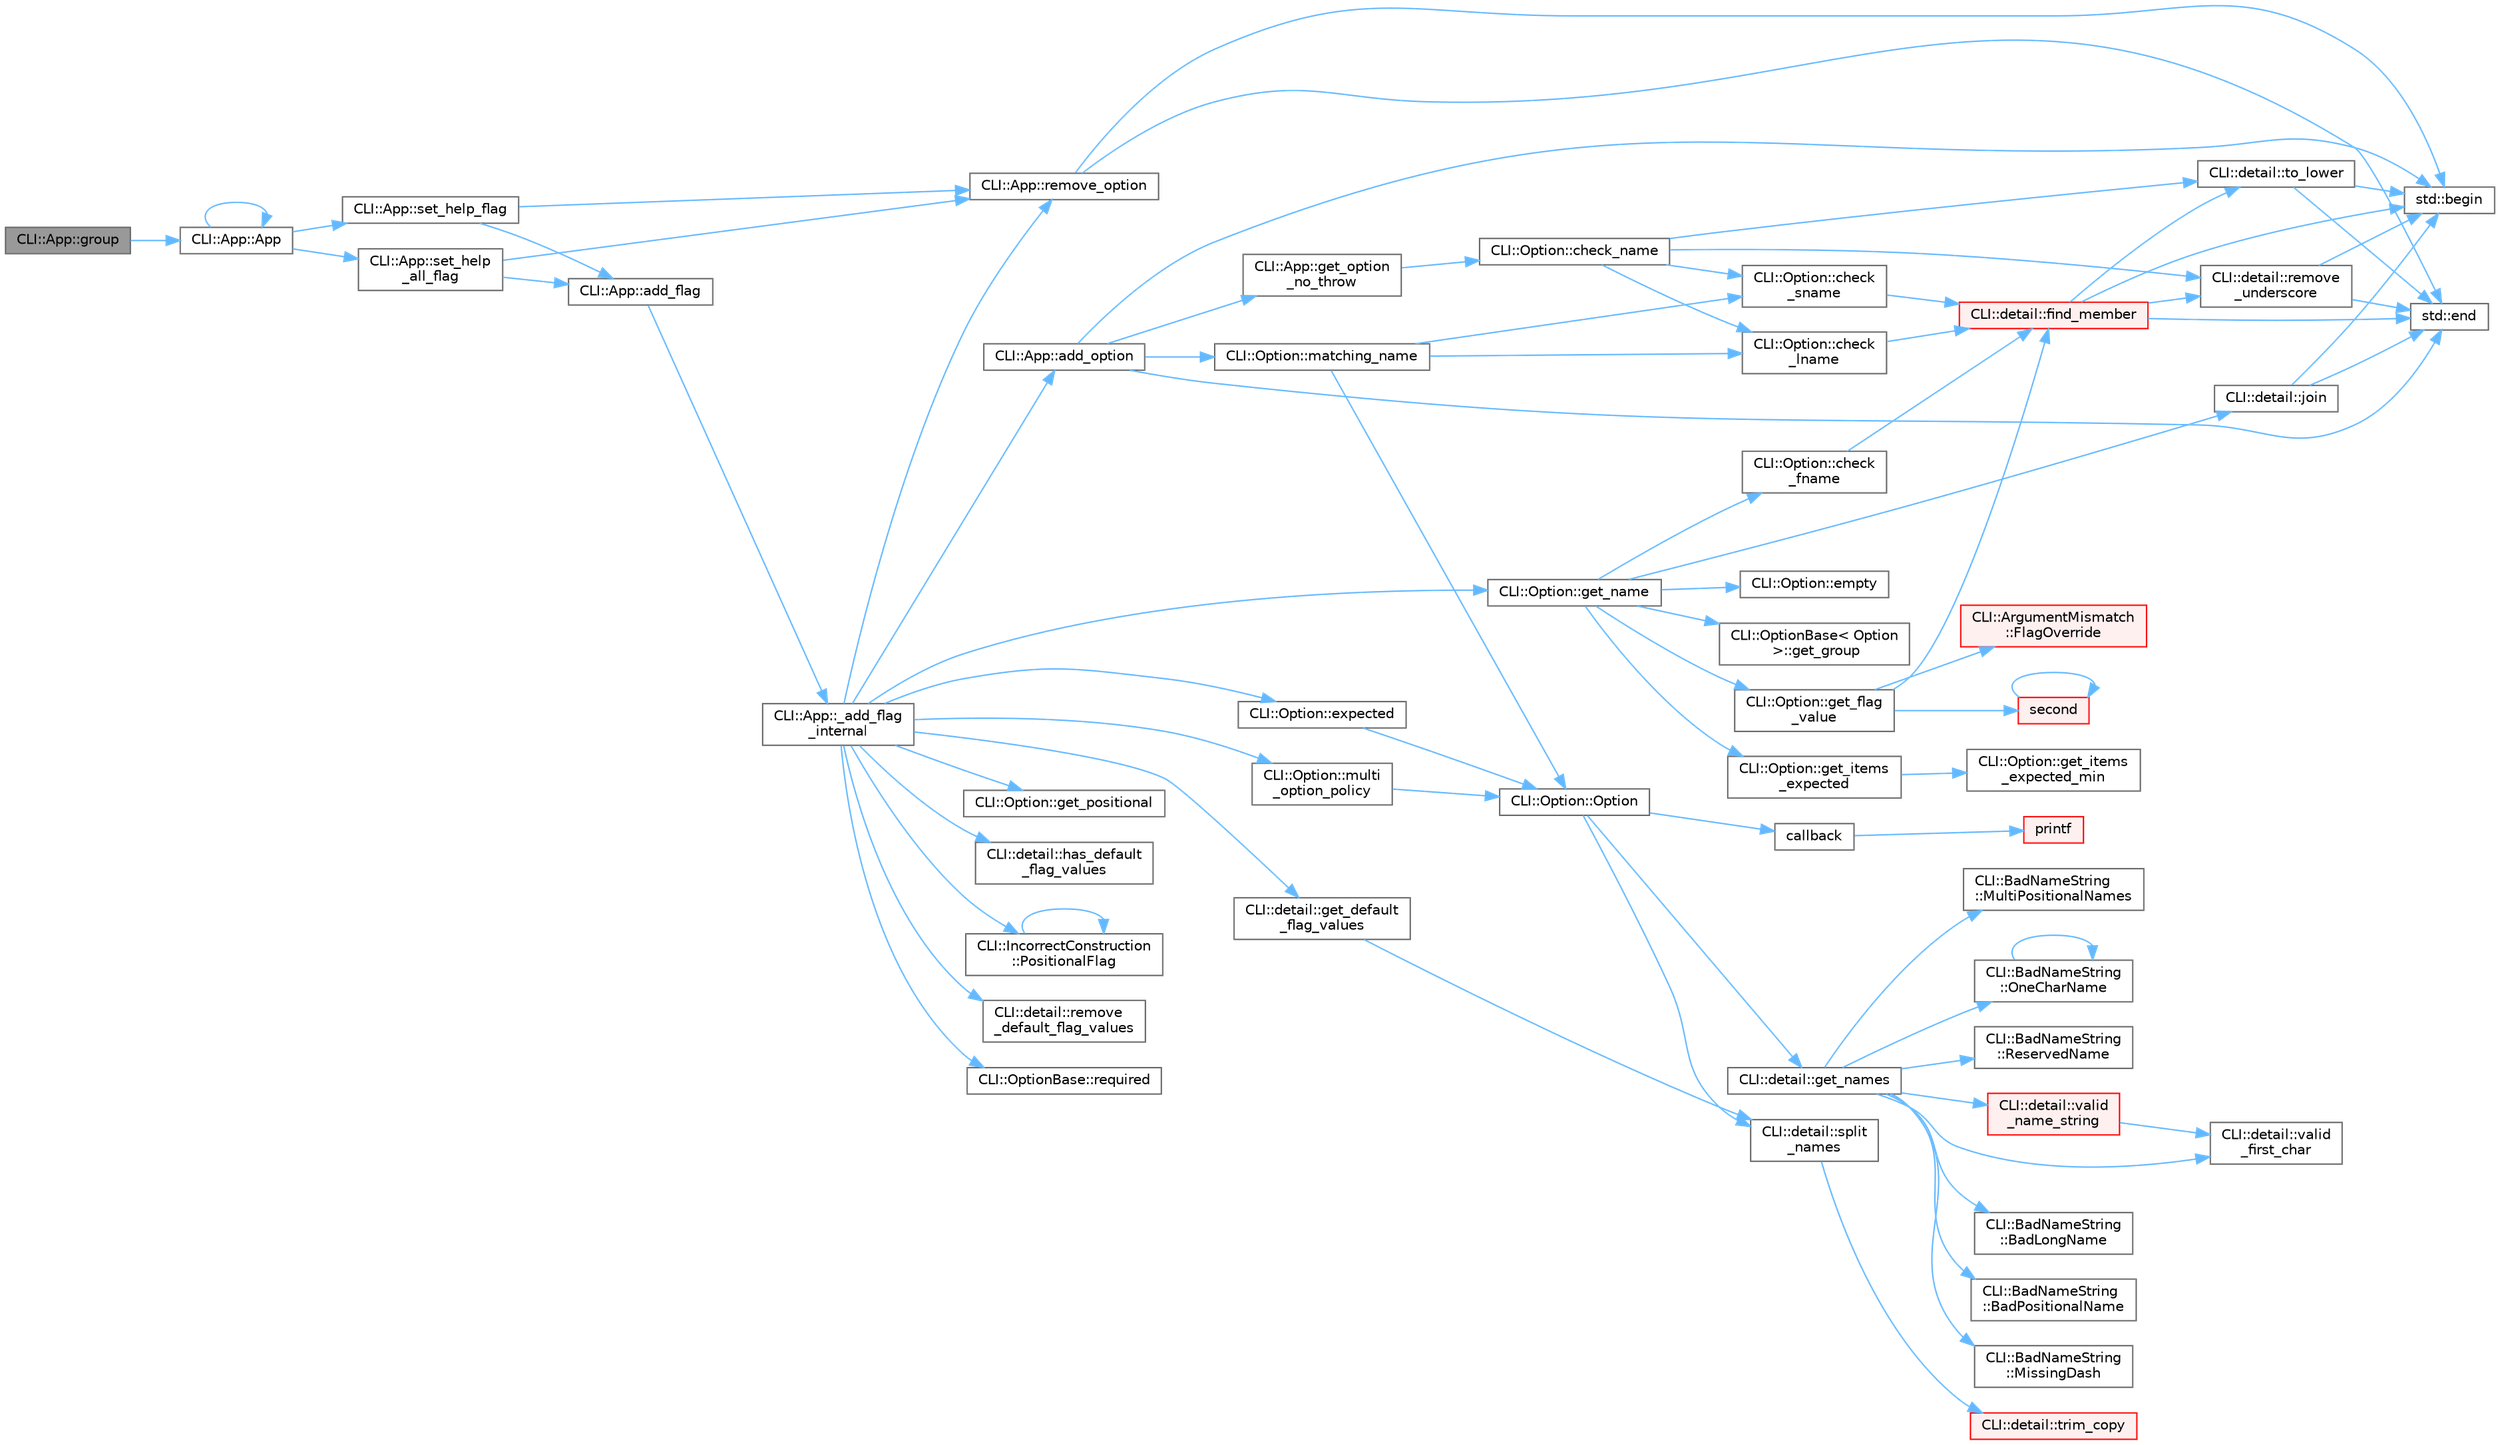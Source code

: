 digraph "CLI::App::group"
{
 // LATEX_PDF_SIZE
  bgcolor="transparent";
  edge [fontname=Helvetica,fontsize=10,labelfontname=Helvetica,labelfontsize=10];
  node [fontname=Helvetica,fontsize=10,shape=box,height=0.2,width=0.4];
  rankdir="LR";
  Node1 [id="Node000001",label="CLI::App::group",height=0.2,width=0.4,color="gray40", fillcolor="grey60", style="filled", fontcolor="black",tooltip="Changes the group membership"];
  Node1 -> Node2 [id="edge1_Node000001_Node000002",color="steelblue1",style="solid",tooltip=" "];
  Node2 [id="Node000002",label="CLI::App::App",height=0.2,width=0.4,color="grey40", fillcolor="white", style="filled",URL="$class_c_l_i_1_1_app.html#a8f5ebc36dcdff351cce50e3d3b89974f",tooltip="Special private constructor for subcommand"];
  Node2 -> Node2 [id="edge2_Node000002_Node000002",color="steelblue1",style="solid",tooltip=" "];
  Node2 -> Node3 [id="edge3_Node000002_Node000003",color="steelblue1",style="solid",tooltip=" "];
  Node3 [id="Node000003",label="CLI::App::set_help\l_all_flag",height=0.2,width=0.4,color="grey40", fillcolor="white", style="filled",URL="$class_c_l_i_1_1_app.html#af73694f6a3cc42e29e7274b77fdb5720",tooltip="Set a help all flag, replaced the existing one if present"];
  Node3 -> Node4 [id="edge4_Node000003_Node000004",color="steelblue1",style="solid",tooltip=" "];
  Node4 [id="Node000004",label="CLI::App::add_flag",height=0.2,width=0.4,color="grey40", fillcolor="white", style="filled",URL="$class_c_l_i_1_1_app.html#a5fef22317a182fa5db1d7b1af4c89c68",tooltip="Add a flag with no description or variable assignment"];
  Node4 -> Node5 [id="edge5_Node000004_Node000005",color="steelblue1",style="solid",tooltip=" "];
  Node5 [id="Node000005",label="CLI::App::_add_flag\l_internal",height=0.2,width=0.4,color="grey40", fillcolor="white", style="filled",URL="$class_c_l_i_1_1_app.html#ac09345525410ce482948265f16f72cdf",tooltip="Internal function for adding a flag"];
  Node5 -> Node6 [id="edge6_Node000005_Node000006",color="steelblue1",style="solid",tooltip=" "];
  Node6 [id="Node000006",label="CLI::App::add_option",height=0.2,width=0.4,color="grey40", fillcolor="white", style="filled",URL="$class_c_l_i_1_1_app.html#adb68306d25a26400399d11efe7211dc4",tooltip=" "];
  Node6 -> Node7 [id="edge7_Node000006_Node000007",color="steelblue1",style="solid",tooltip=" "];
  Node7 [id="Node000007",label="std::begin",height=0.2,width=0.4,color="grey40", fillcolor="white", style="filled",URL="$namespacestd.html#aec76fc52a775d29bc4058c8e1405045a",tooltip=" "];
  Node6 -> Node8 [id="edge8_Node000006_Node000008",color="steelblue1",style="solid",tooltip=" "];
  Node8 [id="Node000008",label="std::end",height=0.2,width=0.4,color="grey40", fillcolor="white", style="filled",URL="$namespacestd.html#a35f71a4c49ddf38bb590177e3a4b2598",tooltip=" "];
  Node6 -> Node9 [id="edge9_Node000006_Node000009",color="steelblue1",style="solid",tooltip=" "];
  Node9 [id="Node000009",label="CLI::App::get_option\l_no_throw",height=0.2,width=0.4,color="grey40", fillcolor="white", style="filled",URL="$class_c_l_i_1_1_app.html#a029d50d6fdfde25e7f3e94ef2e525ccc",tooltip="Get an option by name (noexcept non-const version)"];
  Node9 -> Node10 [id="edge10_Node000009_Node000010",color="steelblue1",style="solid",tooltip=" "];
  Node10 [id="Node000010",label="CLI::Option::check_name",height=0.2,width=0.4,color="grey40", fillcolor="white", style="filled",URL="$class_c_l_i_1_1_option.html#a1f9eda27ddb1b2d520e29724d550f6a0",tooltip="Check a name. Requires \"-\" or \"--\" for short / long, supports positional name"];
  Node10 -> Node11 [id="edge11_Node000010_Node000011",color="steelblue1",style="solid",tooltip=" "];
  Node11 [id="Node000011",label="CLI::Option::check\l_lname",height=0.2,width=0.4,color="grey40", fillcolor="white", style="filled",URL="$class_c_l_i_1_1_option.html#a6e970efc39aa4984b9bb797d071ce34a",tooltip="Requires \"--\" to be removed from string"];
  Node11 -> Node12 [id="edge12_Node000011_Node000012",color="steelblue1",style="solid",tooltip=" "];
  Node12 [id="Node000012",label="CLI::detail::find_member",height=0.2,width=0.4,color="red", fillcolor="#FFF0F0", style="filled",URL="$namespace_c_l_i_1_1detail.html#ac94be0722dce2c7ff522ebc3fb80e33d",tooltip="Check if a string is a member of a list of strings and optionally ignore case or ignore underscores"];
  Node12 -> Node7 [id="edge13_Node000012_Node000007",color="steelblue1",style="solid",tooltip=" "];
  Node12 -> Node8 [id="edge14_Node000012_Node000008",color="steelblue1",style="solid",tooltip=" "];
  Node12 -> Node16 [id="edge15_Node000012_Node000016",color="steelblue1",style="solid",tooltip=" "];
  Node16 [id="Node000016",label="CLI::detail::remove\l_underscore",height=0.2,width=0.4,color="grey40", fillcolor="white", style="filled",URL="$namespace_c_l_i_1_1detail.html#a5359a7a0e33366a12e15523b100f591a",tooltip="remove underscores from a string"];
  Node16 -> Node7 [id="edge16_Node000016_Node000007",color="steelblue1",style="solid",tooltip=" "];
  Node16 -> Node8 [id="edge17_Node000016_Node000008",color="steelblue1",style="solid",tooltip=" "];
  Node12 -> Node14 [id="edge18_Node000012_Node000014",color="steelblue1",style="solid",tooltip=" "];
  Node14 [id="Node000014",label="CLI::detail::to_lower",height=0.2,width=0.4,color="grey40", fillcolor="white", style="filled",URL="$namespace_c_l_i_1_1detail.html#ae83709ec148057ec53df4383645727e9",tooltip="Return a lower case version of a string"];
  Node14 -> Node7 [id="edge19_Node000014_Node000007",color="steelblue1",style="solid",tooltip=" "];
  Node14 -> Node8 [id="edge20_Node000014_Node000008",color="steelblue1",style="solid",tooltip=" "];
  Node10 -> Node17 [id="edge21_Node000010_Node000017",color="steelblue1",style="solid",tooltip=" "];
  Node17 [id="Node000017",label="CLI::Option::check\l_sname",height=0.2,width=0.4,color="grey40", fillcolor="white", style="filled",URL="$class_c_l_i_1_1_option.html#a46e7395f6a8a720e4305aea2edb4aa7b",tooltip="Requires \"-\" to be removed from string"];
  Node17 -> Node12 [id="edge22_Node000017_Node000012",color="steelblue1",style="solid",tooltip=" "];
  Node10 -> Node16 [id="edge23_Node000010_Node000016",color="steelblue1",style="solid",tooltip=" "];
  Node10 -> Node14 [id="edge24_Node000010_Node000014",color="steelblue1",style="solid",tooltip=" "];
  Node6 -> Node18 [id="edge25_Node000006_Node000018",color="steelblue1",style="solid",tooltip=" "];
  Node18 [id="Node000018",label="CLI::Option::matching_name",height=0.2,width=0.4,color="grey40", fillcolor="white", style="filled",URL="$class_c_l_i_1_1_option.html#a67b1e51f9f873b265dac8122746fc2d7",tooltip="If options share any of the same names, find it"];
  Node18 -> Node11 [id="edge26_Node000018_Node000011",color="steelblue1",style="solid",tooltip=" "];
  Node18 -> Node17 [id="edge27_Node000018_Node000017",color="steelblue1",style="solid",tooltip=" "];
  Node18 -> Node19 [id="edge28_Node000018_Node000019",color="steelblue1",style="solid",tooltip=" "];
  Node19 [id="Node000019",label="CLI::Option::Option",height=0.2,width=0.4,color="grey40", fillcolor="white", style="filled",URL="$class_c_l_i_1_1_option.html#a577e99d3ea33598b4dc3605f544d14fc",tooltip="Making an option by hand is not defined, it must be made by the App class"];
  Node19 -> Node20 [id="edge29_Node000019_Node000020",color="steelblue1",style="solid",tooltip=" "];
  Node20 [id="Node000020",label="callback",height=0.2,width=0.4,color="grey40", fillcolor="white", style="filled",URL="$external_2spine-runtimes_2spine-sfml_2c_2example_2main_8cpp.html#a2f27b7fc84a39cace84d90f62a8d4c8e",tooltip=" "];
  Node20 -> Node21 [id="edge30_Node000020_Node000021",color="steelblue1",style="solid",tooltip=" "];
  Node21 [id="Node000021",label="printf",height=0.2,width=0.4,color="red", fillcolor="#FFF0F0", style="filled",URL="$printf_8h.html#aee3ed3a831f25f07e7be3919fff2203a",tooltip=" "];
  Node19 -> Node52 [id="edge31_Node000019_Node000052",color="steelblue1",style="solid",tooltip=" "];
  Node52 [id="Node000052",label="CLI::detail::get_names",height=0.2,width=0.4,color="grey40", fillcolor="white", style="filled",URL="$namespace_c_l_i_1_1detail.html#a6c9c870c5f7cd261e7363cb862634a3a",tooltip="Get a vector of short names, one of long names, and a single name"];
  Node52 -> Node53 [id="edge32_Node000052_Node000053",color="steelblue1",style="solid",tooltip=" "];
  Node53 [id="Node000053",label="CLI::BadNameString\l::BadLongName",height=0.2,width=0.4,color="grey40", fillcolor="white", style="filled",URL="$class_c_l_i_1_1_bad_name_string.html#a4c84dfdba8d943ad494daead50c9097d",tooltip=" "];
  Node52 -> Node54 [id="edge33_Node000052_Node000054",color="steelblue1",style="solid",tooltip=" "];
  Node54 [id="Node000054",label="CLI::BadNameString\l::BadPositionalName",height=0.2,width=0.4,color="grey40", fillcolor="white", style="filled",URL="$class_c_l_i_1_1_bad_name_string.html#a6dd4927b244bb94d306c805f87f47e4b",tooltip=" "];
  Node52 -> Node55 [id="edge34_Node000052_Node000055",color="steelblue1",style="solid",tooltip=" "];
  Node55 [id="Node000055",label="CLI::BadNameString\l::MissingDash",height=0.2,width=0.4,color="grey40", fillcolor="white", style="filled",URL="$class_c_l_i_1_1_bad_name_string.html#a17d7fdda9def1c79a9b86d04cfd35f75",tooltip=" "];
  Node52 -> Node56 [id="edge35_Node000052_Node000056",color="steelblue1",style="solid",tooltip=" "];
  Node56 [id="Node000056",label="CLI::BadNameString\l::MultiPositionalNames",height=0.2,width=0.4,color="grey40", fillcolor="white", style="filled",URL="$class_c_l_i_1_1_bad_name_string.html#ac798ab322c49c3f922e325d269070c38",tooltip=" "];
  Node52 -> Node57 [id="edge36_Node000052_Node000057",color="steelblue1",style="solid",tooltip=" "];
  Node57 [id="Node000057",label="CLI::BadNameString\l::OneCharName",height=0.2,width=0.4,color="grey40", fillcolor="white", style="filled",URL="$class_c_l_i_1_1_bad_name_string.html#a5c63c850d783ad2b132085266269bcdc",tooltip=" "];
  Node57 -> Node57 [id="edge37_Node000057_Node000057",color="steelblue1",style="solid",tooltip=" "];
  Node52 -> Node58 [id="edge38_Node000052_Node000058",color="steelblue1",style="solid",tooltip=" "];
  Node58 [id="Node000058",label="CLI::BadNameString\l::ReservedName",height=0.2,width=0.4,color="grey40", fillcolor="white", style="filled",URL="$class_c_l_i_1_1_bad_name_string.html#aa0fef0fbc4ab0a29a839eb98e2ee6740",tooltip=" "];
  Node52 -> Node59 [id="edge39_Node000052_Node000059",color="steelblue1",style="solid",tooltip=" "];
  Node59 [id="Node000059",label="CLI::detail::valid\l_first_char",height=0.2,width=0.4,color="grey40", fillcolor="white", style="filled",URL="$namespace_c_l_i_1_1detail.html#a3a05d1129df69e88135e178137b1fd89",tooltip=" "];
  Node52 -> Node60 [id="edge40_Node000052_Node000060",color="steelblue1",style="solid",tooltip=" "];
  Node60 [id="Node000060",label="CLI::detail::valid\l_name_string",height=0.2,width=0.4,color="red", fillcolor="#FFF0F0", style="filled",URL="$namespace_c_l_i_1_1detail.html#ad3018ff84d2bb41b5cb5ec0efaebbeae",tooltip="Verify an option/subcommand name"];
  Node60 -> Node59 [id="edge41_Node000060_Node000059",color="steelblue1",style="solid",tooltip=" "];
  Node19 -> Node63 [id="edge42_Node000019_Node000063",color="steelblue1",style="solid",tooltip=" "];
  Node63 [id="Node000063",label="CLI::detail::split\l_names",height=0.2,width=0.4,color="grey40", fillcolor="white", style="filled",URL="$namespace_c_l_i_1_1detail.html#ac8a8403ca4cfb40e30979111083c0c1c",tooltip=" "];
  Node63 -> Node64 [id="edge43_Node000063_Node000064",color="steelblue1",style="solid",tooltip=" "];
  Node64 [id="Node000064",label="CLI::detail::trim_copy",height=0.2,width=0.4,color="red", fillcolor="#FFF0F0", style="filled",URL="$namespace_c_l_i_1_1detail.html#a5c7b00a328b3b2da564794081646c251",tooltip="Make a copy of the string and then trim it"];
  Node5 -> Node68 [id="edge44_Node000005_Node000068",color="steelblue1",style="solid",tooltip=" "];
  Node68 [id="Node000068",label="CLI::Option::expected",height=0.2,width=0.4,color="grey40", fillcolor="white", style="filled",URL="$class_c_l_i_1_1_option.html#a0b7cf6e62c1800a53ad314772eef6ed1",tooltip="Set the number of expected arguments"];
  Node68 -> Node19 [id="edge45_Node000068_Node000019",color="steelblue1",style="solid",tooltip=" "];
  Node5 -> Node69 [id="edge46_Node000005_Node000069",color="steelblue1",style="solid",tooltip=" "];
  Node69 [id="Node000069",label="CLI::detail::get_default\l_flag_values",height=0.2,width=0.4,color="grey40", fillcolor="white", style="filled",URL="$namespace_c_l_i_1_1detail.html#a01343c353c26ada5379fb84cbd3b01c8",tooltip="extract default flag values either {def} or starting with a !"];
  Node69 -> Node63 [id="edge47_Node000069_Node000063",color="steelblue1",style="solid",tooltip=" "];
  Node5 -> Node70 [id="edge48_Node000005_Node000070",color="steelblue1",style="solid",tooltip=" "];
  Node70 [id="Node000070",label="CLI::Option::get_name",height=0.2,width=0.4,color="grey40", fillcolor="white", style="filled",URL="$class_c_l_i_1_1_option.html#a47e135d5198fd9df5b481091d2538b60",tooltip="Gets a comma separated list of names. Will include / prefer the positional name if positional is true..."];
  Node70 -> Node71 [id="edge49_Node000070_Node000071",color="steelblue1",style="solid",tooltip=" "];
  Node71 [id="Node000071",label="CLI::Option::check\l_fname",height=0.2,width=0.4,color="grey40", fillcolor="white", style="filled",URL="$class_c_l_i_1_1_option.html#a331870cf4db8893cac3af126aac487a8",tooltip="Requires \"--\" to be removed from string"];
  Node71 -> Node12 [id="edge50_Node000071_Node000012",color="steelblue1",style="solid",tooltip=" "];
  Node70 -> Node72 [id="edge51_Node000070_Node000072",color="steelblue1",style="solid",tooltip=" "];
  Node72 [id="Node000072",label="CLI::Option::empty",height=0.2,width=0.4,color="grey40", fillcolor="white", style="filled",URL="$class_c_l_i_1_1_option.html#ab9d324306095b7af93bc09812f5b4dec",tooltip="True if the option was not passed"];
  Node70 -> Node73 [id="edge52_Node000070_Node000073",color="steelblue1",style="solid",tooltip=" "];
  Node73 [id="Node000073",label="CLI::Option::get_flag\l_value",height=0.2,width=0.4,color="grey40", fillcolor="white", style="filled",URL="$class_c_l_i_1_1_option.html#aa006173c1a09b0ed01bff4b305b042ca",tooltip=" "];
  Node73 -> Node12 [id="edge53_Node000073_Node000012",color="steelblue1",style="solid",tooltip=" "];
  Node73 -> Node74 [id="edge54_Node000073_Node000074",color="steelblue1",style="solid",tooltip=" "];
  Node74 [id="Node000074",label="CLI::ArgumentMismatch\l::FlagOverride",height=0.2,width=0.4,color="red", fillcolor="#FFF0F0", style="filled",URL="$class_c_l_i_1_1_argument_mismatch.html#af40fccb119664c7c5025bba76fb2d7e2",tooltip=" "];
  Node73 -> Node78 [id="edge55_Node000073_Node000078",color="steelblue1",style="solid",tooltip=" "];
  Node78 [id="Node000078",label="second",height=0.2,width=0.4,color="red", fillcolor="#FFF0F0", style="filled",URL="$second___n_o_n_e_8f.html#ae9f971a8b343bd2fcb85c3b16da97f10",tooltip="SECOND returns nothing"];
  Node78 -> Node78 [id="edge56_Node000078_Node000078",color="steelblue1",style="solid",tooltip=" "];
  Node70 -> Node79 [id="edge57_Node000070_Node000079",color="steelblue1",style="solid",tooltip=" "];
  Node79 [id="Node000079",label="CLI::OptionBase\< Option\l \>::get_group",height=0.2,width=0.4,color="grey40", fillcolor="white", style="filled",URL="$class_c_l_i_1_1_option_base.html#aeb86193da05c10a12814ce45d2d16e0d",tooltip=" "];
  Node70 -> Node80 [id="edge58_Node000070_Node000080",color="steelblue1",style="solid",tooltip=" "];
  Node80 [id="Node000080",label="CLI::Option::get_items\l_expected",height=0.2,width=0.4,color="grey40", fillcolor="white", style="filled",URL="$class_c_l_i_1_1_option.html#aa12c4f65cf2ac9c58ebe050c46603fc0",tooltip="The total min number of expected string values to be used"];
  Node80 -> Node81 [id="edge59_Node000080_Node000081",color="steelblue1",style="solid",tooltip=" "];
  Node81 [id="Node000081",label="CLI::Option::get_items\l_expected_min",height=0.2,width=0.4,color="grey40", fillcolor="white", style="filled",URL="$class_c_l_i_1_1_option.html#a65f68eaa288d2608560ae87f3c36f6fa",tooltip="The total min number of expected string values to be used"];
  Node70 -> Node82 [id="edge60_Node000070_Node000082",color="steelblue1",style="solid",tooltip=" "];
  Node82 [id="Node000082",label="CLI::detail::join",height=0.2,width=0.4,color="grey40", fillcolor="white", style="filled",URL="$namespace_c_l_i_1_1detail.html#ab351f13ec104e2cba19ec6baf4a552f6",tooltip="Simple function to join a string"];
  Node82 -> Node7 [id="edge61_Node000082_Node000007",color="steelblue1",style="solid",tooltip=" "];
  Node82 -> Node8 [id="edge62_Node000082_Node000008",color="steelblue1",style="solid",tooltip=" "];
  Node5 -> Node83 [id="edge63_Node000005_Node000083",color="steelblue1",style="solid",tooltip=" "];
  Node83 [id="Node000083",label="CLI::Option::get_positional",height=0.2,width=0.4,color="grey40", fillcolor="white", style="filled",URL="$class_c_l_i_1_1_option.html#a0f23a3a1ed7c5a47585117a4c9f27120",tooltip="True if the argument can be given directly"];
  Node5 -> Node84 [id="edge64_Node000005_Node000084",color="steelblue1",style="solid",tooltip=" "];
  Node84 [id="Node000084",label="CLI::detail::has_default\l_flag_values",height=0.2,width=0.4,color="grey40", fillcolor="white", style="filled",URL="$namespace_c_l_i_1_1detail.html#ae89da9fa11d234a8bf504d6ec85133cc",tooltip="check if the flag definitions has possible false flags"];
  Node5 -> Node85 [id="edge65_Node000005_Node000085",color="steelblue1",style="solid",tooltip=" "];
  Node85 [id="Node000085",label="CLI::Option::multi\l_option_policy",height=0.2,width=0.4,color="grey40", fillcolor="white", style="filled",URL="$class_c_l_i_1_1_option.html#a849a0cf07784e81b514761722a0d9efc",tooltip="Take the last argument if given multiple times (or another policy)"];
  Node85 -> Node19 [id="edge66_Node000085_Node000019",color="steelblue1",style="solid",tooltip=" "];
  Node5 -> Node86 [id="edge67_Node000005_Node000086",color="steelblue1",style="solid",tooltip=" "];
  Node86 [id="Node000086",label="CLI::IncorrectConstruction\l::PositionalFlag",height=0.2,width=0.4,color="grey40", fillcolor="white", style="filled",URL="$class_c_l_i_1_1_incorrect_construction.html#a90eef424efd6e5b6cb8874ba2e53ce08",tooltip=" "];
  Node86 -> Node86 [id="edge68_Node000086_Node000086",color="steelblue1",style="solid",tooltip=" "];
  Node5 -> Node87 [id="edge69_Node000005_Node000087",color="steelblue1",style="solid",tooltip=" "];
  Node87 [id="Node000087",label="CLI::detail::remove\l_default_flag_values",height=0.2,width=0.4,color="grey40", fillcolor="white", style="filled",URL="$namespace_c_l_i_1_1detail.html#a35553311017b07811ce81db2f560cb3d",tooltip=" "];
  Node5 -> Node88 [id="edge70_Node000005_Node000088",color="steelblue1",style="solid",tooltip=" "];
  Node88 [id="Node000088",label="CLI::App::remove_option",height=0.2,width=0.4,color="grey40", fillcolor="white", style="filled",URL="$class_c_l_i_1_1_app.html#a8e09991d2a23ae48aff139c8eda5f6c7",tooltip="Removes an option from the App. Takes an option pointer. Returns true if found and removed."];
  Node88 -> Node7 [id="edge71_Node000088_Node000007",color="steelblue1",style="solid",tooltip=" "];
  Node88 -> Node8 [id="edge72_Node000088_Node000008",color="steelblue1",style="solid",tooltip=" "];
  Node5 -> Node89 [id="edge73_Node000005_Node000089",color="steelblue1",style="solid",tooltip=" "];
  Node89 [id="Node000089",label="CLI::OptionBase::required",height=0.2,width=0.4,color="grey40", fillcolor="white", style="filled",URL="$class_c_l_i_1_1_option_base.html#af18d4c8d8c2392b6947db9179110289a",tooltip="Set the option as required"];
  Node3 -> Node88 [id="edge74_Node000003_Node000088",color="steelblue1",style="solid",tooltip=" "];
  Node2 -> Node90 [id="edge75_Node000002_Node000090",color="steelblue1",style="solid",tooltip=" "];
  Node90 [id="Node000090",label="CLI::App::set_help_flag",height=0.2,width=0.4,color="grey40", fillcolor="white", style="filled",URL="$class_c_l_i_1_1_app.html#a0d5c8de603f1911aee549b649c68e083",tooltip="Set a help flag, replace the existing one if present"];
  Node90 -> Node4 [id="edge76_Node000090_Node000004",color="steelblue1",style="solid",tooltip=" "];
  Node90 -> Node88 [id="edge77_Node000090_Node000088",color="steelblue1",style="solid",tooltip=" "];
}
